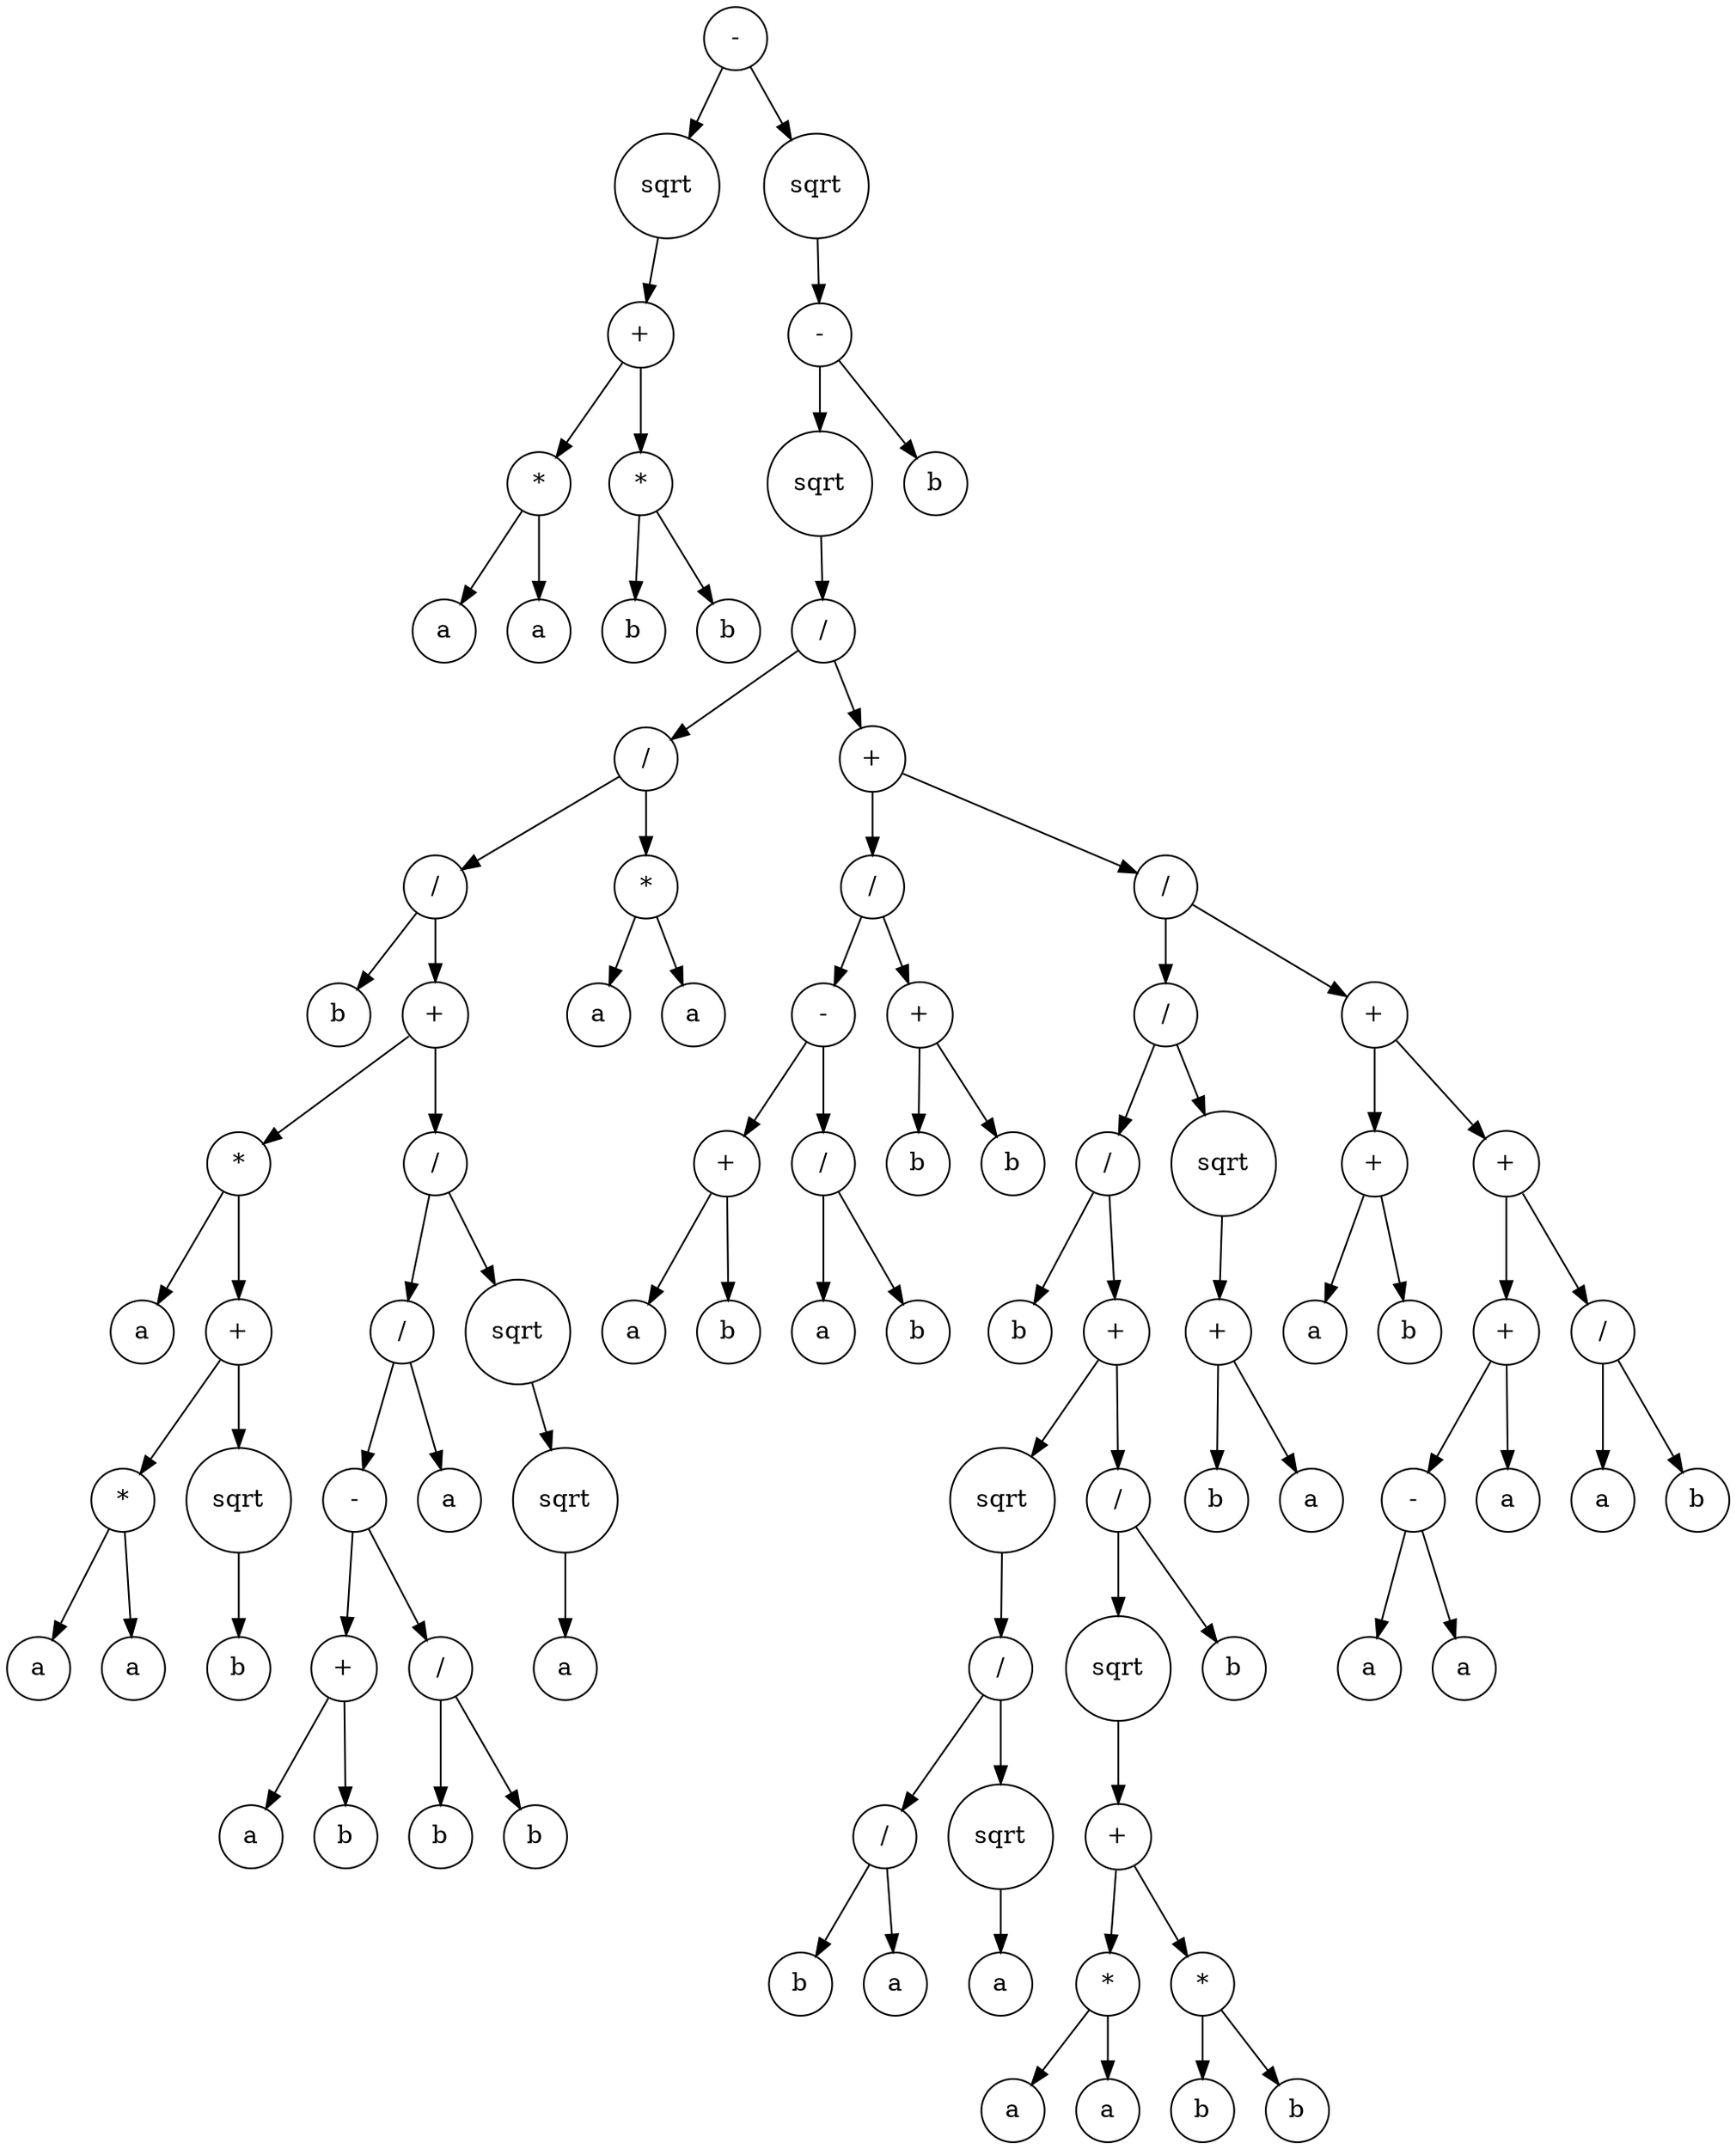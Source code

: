 digraph g {
graph [ordering=out];
node [shape=circle];
n[label = "-"];
n0[label = "sqrt"];
n00[label = "+"];
n000[label = "*"];
n0000[label = "a"];
n000 -> n0000;
n0001[label = "a"];
n000 -> n0001;
n00 -> n000;
n001[label = "*"];
n0010[label = "b"];
n001 -> n0010;
n0011[label = "b"];
n001 -> n0011;
n00 -> n001;
n0 -> n00;
n -> n0;
n1[label = "sqrt"];
n10[label = "-"];
n100[label = "sqrt"];
n1000[label = "/"];
n10000[label = "/"];
n100000[label = "/"];
n1000000[label = "b"];
n100000 -> n1000000;
n1000001[label = "+"];
n10000010[label = "*"];
n100000100[label = "a"];
n10000010 -> n100000100;
n100000101[label = "+"];
n1000001010[label = "*"];
n10000010100[label = "a"];
n1000001010 -> n10000010100;
n10000010101[label = "a"];
n1000001010 -> n10000010101;
n100000101 -> n1000001010;
n1000001011[label = "sqrt"];
n10000010110[label = "b"];
n1000001011 -> n10000010110;
n100000101 -> n1000001011;
n10000010 -> n100000101;
n1000001 -> n10000010;
n10000011[label = "/"];
n100000110[label = "/"];
n1000001100[label = "-"];
n10000011000[label = "+"];
n100000110000[label = "a"];
n10000011000 -> n100000110000;
n100000110001[label = "b"];
n10000011000 -> n100000110001;
n1000001100 -> n10000011000;
n10000011001[label = "/"];
n100000110010[label = "b"];
n10000011001 -> n100000110010;
n100000110011[label = "b"];
n10000011001 -> n100000110011;
n1000001100 -> n10000011001;
n100000110 -> n1000001100;
n1000001101[label = "a"];
n100000110 -> n1000001101;
n10000011 -> n100000110;
n100000111[label = "sqrt"];
n1000001110[label = "sqrt"];
n10000011100[label = "a"];
n1000001110 -> n10000011100;
n100000111 -> n1000001110;
n10000011 -> n100000111;
n1000001 -> n10000011;
n100000 -> n1000001;
n10000 -> n100000;
n100001[label = "*"];
n1000010[label = "a"];
n100001 -> n1000010;
n1000011[label = "a"];
n100001 -> n1000011;
n10000 -> n100001;
n1000 -> n10000;
n10001[label = "+"];
n100010[label = "/"];
n1000100[label = "-"];
n10001000[label = "+"];
n100010000[label = "a"];
n10001000 -> n100010000;
n100010001[label = "b"];
n10001000 -> n100010001;
n1000100 -> n10001000;
n10001001[label = "/"];
n100010010[label = "a"];
n10001001 -> n100010010;
n100010011[label = "b"];
n10001001 -> n100010011;
n1000100 -> n10001001;
n100010 -> n1000100;
n1000101[label = "+"];
n10001010[label = "b"];
n1000101 -> n10001010;
n10001011[label = "b"];
n1000101 -> n10001011;
n100010 -> n1000101;
n10001 -> n100010;
n100011[label = "/"];
n1000110[label = "/"];
n10001100[label = "/"];
n100011000[label = "b"];
n10001100 -> n100011000;
n100011001[label = "+"];
n1000110010[label = "sqrt"];
n10001100100[label = "/"];
n100011001000[label = "/"];
n1000110010000[label = "b"];
n100011001000 -> n1000110010000;
n1000110010001[label = "a"];
n100011001000 -> n1000110010001;
n10001100100 -> n100011001000;
n100011001001[label = "sqrt"];
n1000110010010[label = "a"];
n100011001001 -> n1000110010010;
n10001100100 -> n100011001001;
n1000110010 -> n10001100100;
n100011001 -> n1000110010;
n1000110011[label = "/"];
n10001100110[label = "sqrt"];
n100011001100[label = "+"];
n1000110011000[label = "*"];
n10001100110000[label = "a"];
n1000110011000 -> n10001100110000;
n10001100110001[label = "a"];
n1000110011000 -> n10001100110001;
n100011001100 -> n1000110011000;
n1000110011001[label = "*"];
n10001100110010[label = "b"];
n1000110011001 -> n10001100110010;
n10001100110011[label = "b"];
n1000110011001 -> n10001100110011;
n100011001100 -> n1000110011001;
n10001100110 -> n100011001100;
n1000110011 -> n10001100110;
n10001100111[label = "b"];
n1000110011 -> n10001100111;
n100011001 -> n1000110011;
n10001100 -> n100011001;
n1000110 -> n10001100;
n10001101[label = "sqrt"];
n100011010[label = "+"];
n1000110100[label = "b"];
n100011010 -> n1000110100;
n1000110101[label = "a"];
n100011010 -> n1000110101;
n10001101 -> n100011010;
n1000110 -> n10001101;
n100011 -> n1000110;
n1000111[label = "+"];
n10001110[label = "+"];
n100011100[label = "a"];
n10001110 -> n100011100;
n100011101[label = "b"];
n10001110 -> n100011101;
n1000111 -> n10001110;
n10001111[label = "+"];
n100011110[label = "+"];
n1000111100[label = "-"];
n10001111000[label = "a"];
n1000111100 -> n10001111000;
n10001111001[label = "a"];
n1000111100 -> n10001111001;
n100011110 -> n1000111100;
n1000111101[label = "a"];
n100011110 -> n1000111101;
n10001111 -> n100011110;
n100011111[label = "/"];
n1000111110[label = "a"];
n100011111 -> n1000111110;
n1000111111[label = "b"];
n100011111 -> n1000111111;
n10001111 -> n100011111;
n1000111 -> n10001111;
n100011 -> n1000111;
n10001 -> n100011;
n1000 -> n10001;
n100 -> n1000;
n10 -> n100;
n101[label = "b"];
n10 -> n101;
n1 -> n10;
n -> n1;
}
